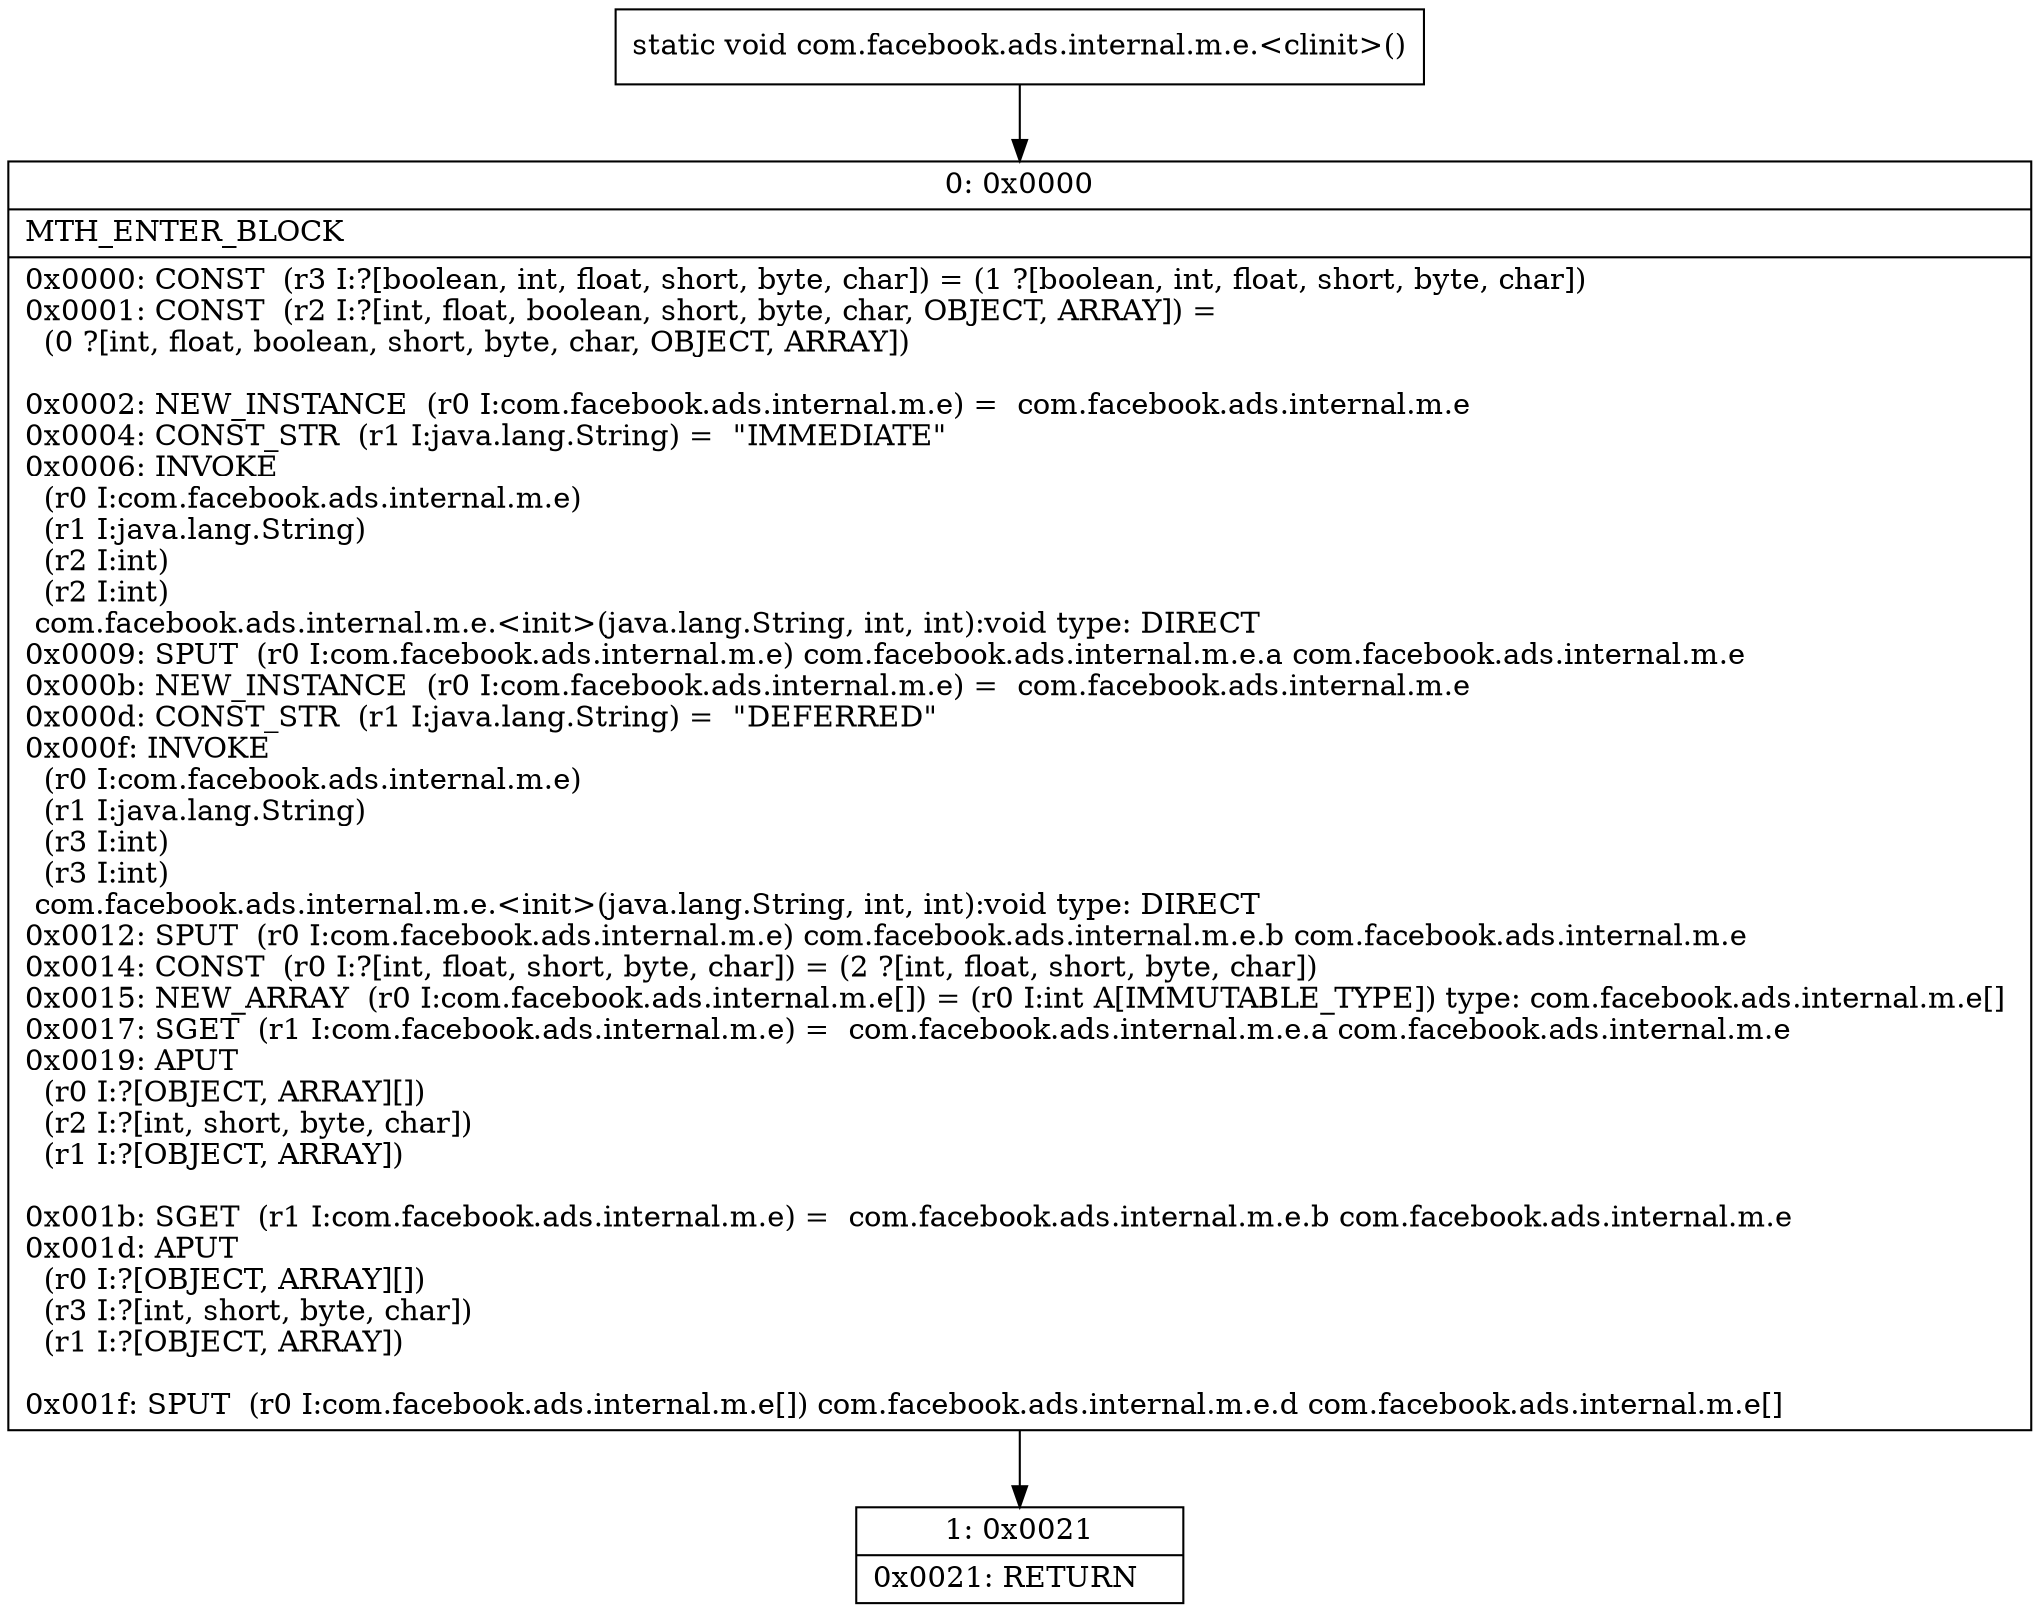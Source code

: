 digraph "CFG forcom.facebook.ads.internal.m.e.\<clinit\>()V" {
Node_0 [shape=record,label="{0\:\ 0x0000|MTH_ENTER_BLOCK\l|0x0000: CONST  (r3 I:?[boolean, int, float, short, byte, char]) = (1 ?[boolean, int, float, short, byte, char]) \l0x0001: CONST  (r2 I:?[int, float, boolean, short, byte, char, OBJECT, ARRAY]) = \l  (0 ?[int, float, boolean, short, byte, char, OBJECT, ARRAY])\l \l0x0002: NEW_INSTANCE  (r0 I:com.facebook.ads.internal.m.e) =  com.facebook.ads.internal.m.e \l0x0004: CONST_STR  (r1 I:java.lang.String) =  \"IMMEDIATE\" \l0x0006: INVOKE  \l  (r0 I:com.facebook.ads.internal.m.e)\l  (r1 I:java.lang.String)\l  (r2 I:int)\l  (r2 I:int)\l com.facebook.ads.internal.m.e.\<init\>(java.lang.String, int, int):void type: DIRECT \l0x0009: SPUT  (r0 I:com.facebook.ads.internal.m.e) com.facebook.ads.internal.m.e.a com.facebook.ads.internal.m.e \l0x000b: NEW_INSTANCE  (r0 I:com.facebook.ads.internal.m.e) =  com.facebook.ads.internal.m.e \l0x000d: CONST_STR  (r1 I:java.lang.String) =  \"DEFERRED\" \l0x000f: INVOKE  \l  (r0 I:com.facebook.ads.internal.m.e)\l  (r1 I:java.lang.String)\l  (r3 I:int)\l  (r3 I:int)\l com.facebook.ads.internal.m.e.\<init\>(java.lang.String, int, int):void type: DIRECT \l0x0012: SPUT  (r0 I:com.facebook.ads.internal.m.e) com.facebook.ads.internal.m.e.b com.facebook.ads.internal.m.e \l0x0014: CONST  (r0 I:?[int, float, short, byte, char]) = (2 ?[int, float, short, byte, char]) \l0x0015: NEW_ARRAY  (r0 I:com.facebook.ads.internal.m.e[]) = (r0 I:int A[IMMUTABLE_TYPE]) type: com.facebook.ads.internal.m.e[] \l0x0017: SGET  (r1 I:com.facebook.ads.internal.m.e) =  com.facebook.ads.internal.m.e.a com.facebook.ads.internal.m.e \l0x0019: APUT  \l  (r0 I:?[OBJECT, ARRAY][])\l  (r2 I:?[int, short, byte, char])\l  (r1 I:?[OBJECT, ARRAY])\l \l0x001b: SGET  (r1 I:com.facebook.ads.internal.m.e) =  com.facebook.ads.internal.m.e.b com.facebook.ads.internal.m.e \l0x001d: APUT  \l  (r0 I:?[OBJECT, ARRAY][])\l  (r3 I:?[int, short, byte, char])\l  (r1 I:?[OBJECT, ARRAY])\l \l0x001f: SPUT  (r0 I:com.facebook.ads.internal.m.e[]) com.facebook.ads.internal.m.e.d com.facebook.ads.internal.m.e[] \l}"];
Node_1 [shape=record,label="{1\:\ 0x0021|0x0021: RETURN   \l}"];
MethodNode[shape=record,label="{static void com.facebook.ads.internal.m.e.\<clinit\>() }"];
MethodNode -> Node_0;
Node_0 -> Node_1;
}


